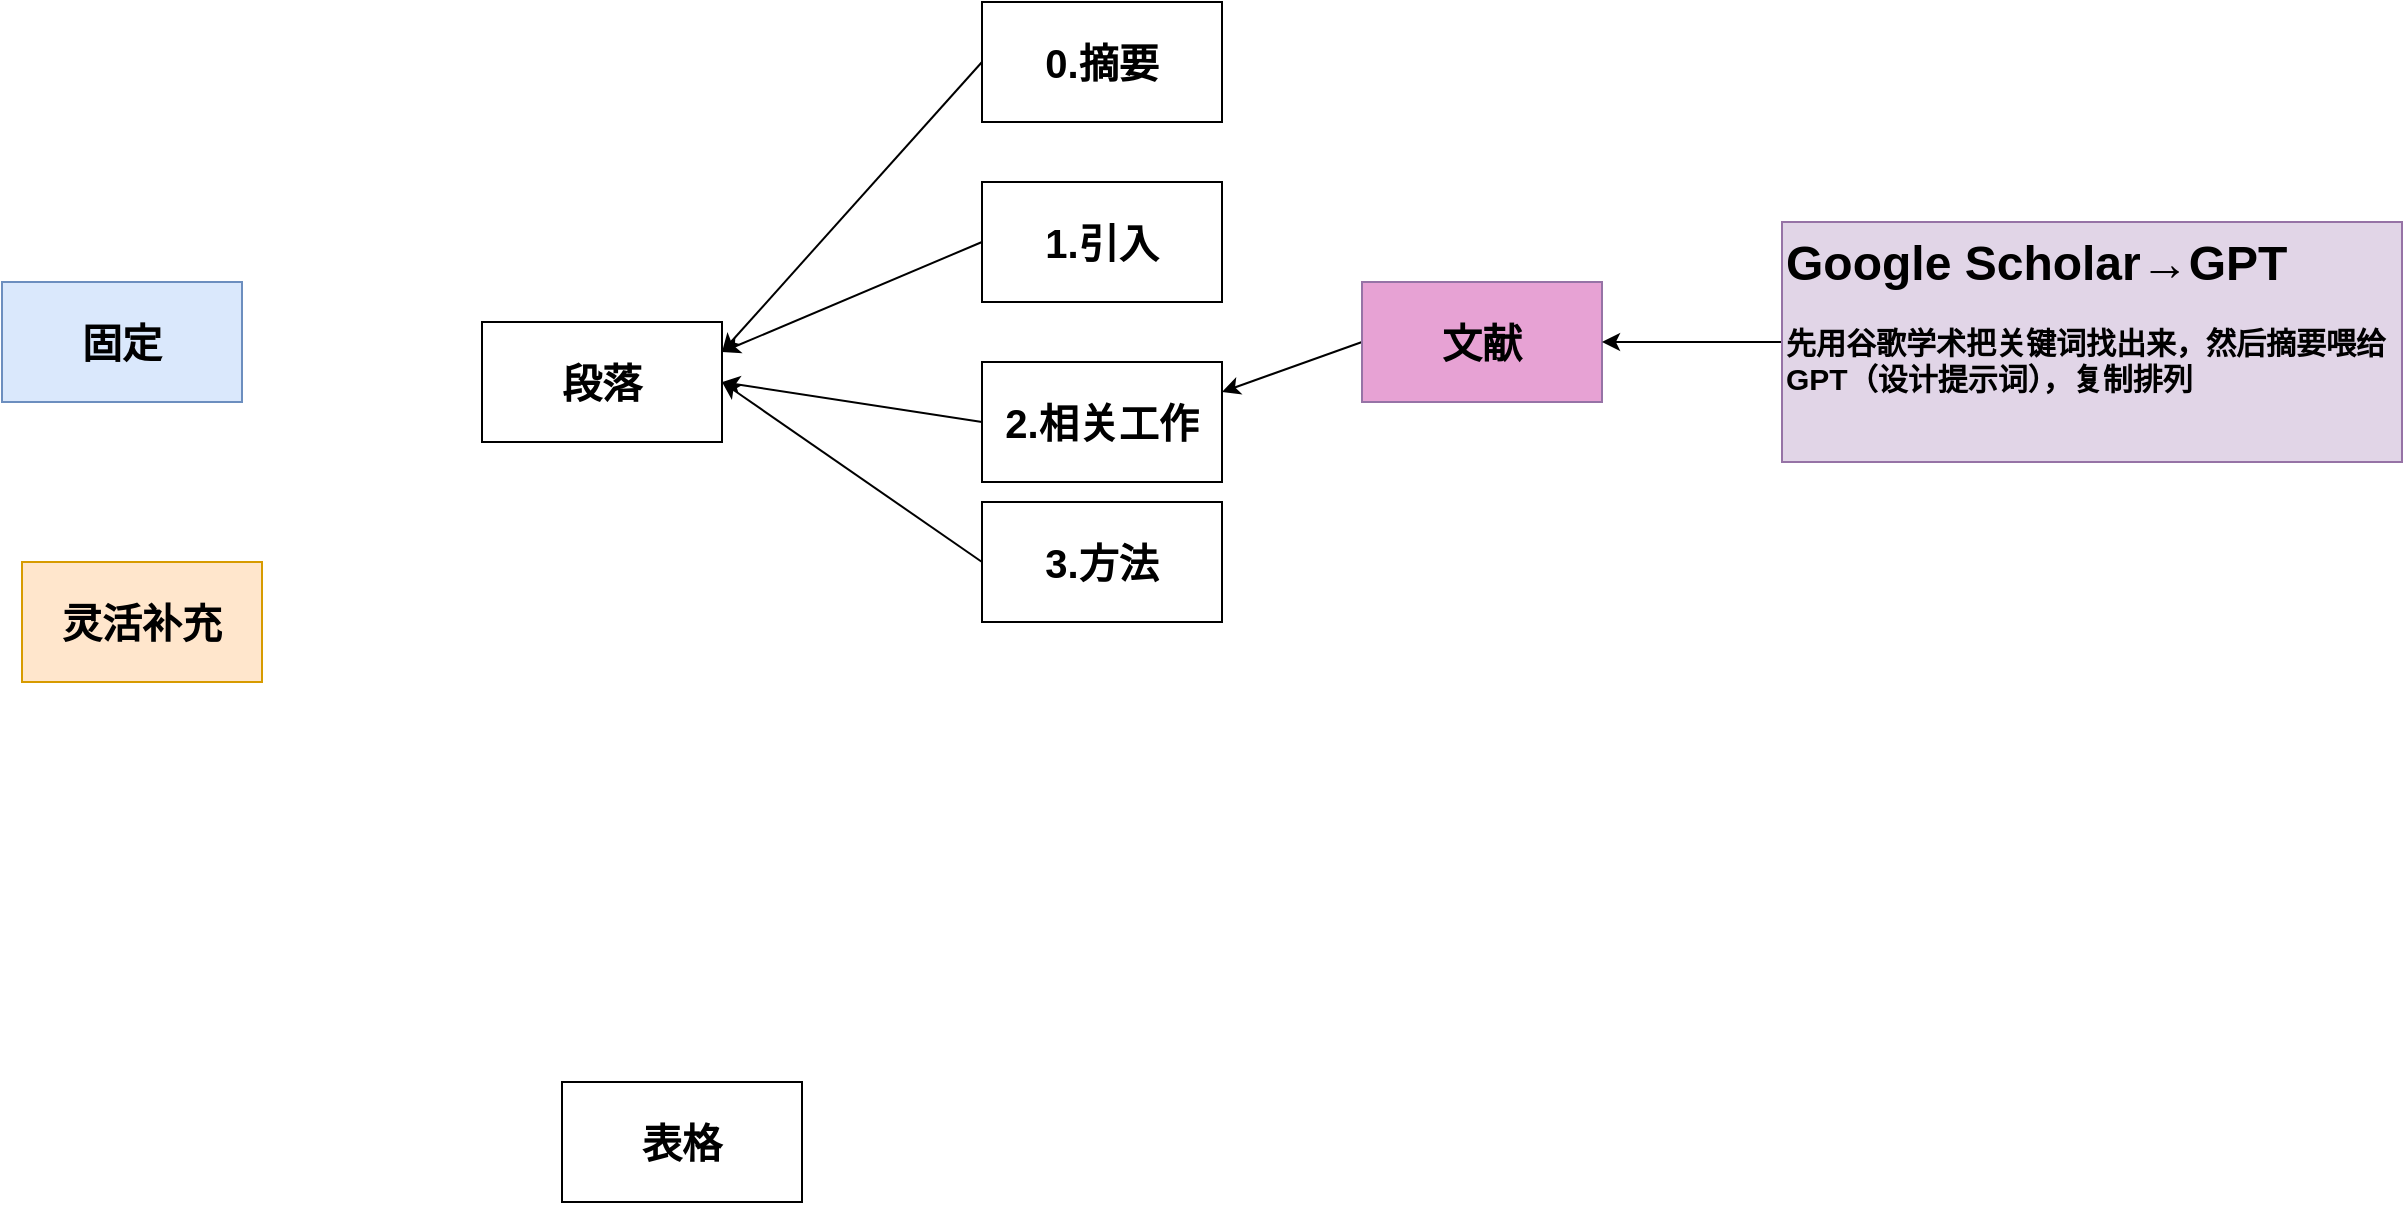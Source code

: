 <mxfile version="27.1.4">
  <diagram name="第 1 页" id="5Wuo8rqLmrNksUoKXJTr">
    <mxGraphModel dx="983" dy="512" grid="1" gridSize="10" guides="1" tooltips="1" connect="1" arrows="1" fold="1" page="1" pageScale="1" pageWidth="827" pageHeight="1169" math="0" shadow="0">
      <root>
        <mxCell id="0" />
        <mxCell id="1" parent="0" />
        <mxCell id="b4gbgYYdiAaQnuZUas2t-1" value="&lt;font style=&quot;font-size: 20px;&quot;&gt;&lt;b&gt;段落&lt;/b&gt;&lt;/font&gt;" style="rounded=0;whiteSpace=wrap;html=1;" vertex="1" parent="1">
          <mxGeometry x="340" y="200" width="120" height="60" as="geometry" />
        </mxCell>
        <mxCell id="b4gbgYYdiAaQnuZUas2t-2" value="&lt;span style=&quot;font-size: 20px;&quot;&gt;&lt;b&gt;灵活补充&lt;/b&gt;&lt;/span&gt;" style="rounded=0;whiteSpace=wrap;html=1;fillColor=#ffe6cc;strokeColor=#d79b00;" vertex="1" parent="1">
          <mxGeometry x="110" y="320" width="120" height="60" as="geometry" />
        </mxCell>
        <mxCell id="b4gbgYYdiAaQnuZUas2t-3" value="&lt;font style=&quot;font-size: 20px;&quot;&gt;&lt;b&gt;表格&lt;/b&gt;&lt;/font&gt;" style="rounded=0;whiteSpace=wrap;html=1;" vertex="1" parent="1">
          <mxGeometry x="380" y="580" width="120" height="60" as="geometry" />
        </mxCell>
        <mxCell id="b4gbgYYdiAaQnuZUas2t-9" style="rounded=0;orthogonalLoop=1;jettySize=auto;html=1;exitX=0;exitY=0.5;exitDx=0;exitDy=0;entryX=1;entryY=0.25;entryDx=0;entryDy=0;" edge="1" parent="1" source="b4gbgYYdiAaQnuZUas2t-4" target="b4gbgYYdiAaQnuZUas2t-1">
          <mxGeometry relative="1" as="geometry" />
        </mxCell>
        <mxCell id="b4gbgYYdiAaQnuZUas2t-4" value="&lt;span style=&quot;font-size: 20px;&quot;&gt;&lt;b&gt;0.摘要&lt;/b&gt;&lt;/span&gt;" style="rounded=0;whiteSpace=wrap;html=1;" vertex="1" parent="1">
          <mxGeometry x="590" y="40" width="120" height="60" as="geometry" />
        </mxCell>
        <mxCell id="b4gbgYYdiAaQnuZUas2t-10" style="edgeStyle=none;rounded=0;orthogonalLoop=1;jettySize=auto;html=1;exitX=0;exitY=0.5;exitDx=0;exitDy=0;entryX=1;entryY=0.25;entryDx=0;entryDy=0;" edge="1" parent="1" source="b4gbgYYdiAaQnuZUas2t-5" target="b4gbgYYdiAaQnuZUas2t-1">
          <mxGeometry relative="1" as="geometry" />
        </mxCell>
        <mxCell id="b4gbgYYdiAaQnuZUas2t-5" value="&lt;font style=&quot;font-size: 20px;&quot;&gt;&lt;b&gt;1.引入&lt;/b&gt;&lt;/font&gt;" style="rounded=0;whiteSpace=wrap;html=1;" vertex="1" parent="1">
          <mxGeometry x="590" y="130" width="120" height="60" as="geometry" />
        </mxCell>
        <mxCell id="b4gbgYYdiAaQnuZUas2t-11" style="edgeStyle=none;rounded=0;orthogonalLoop=1;jettySize=auto;html=1;exitX=0;exitY=0.5;exitDx=0;exitDy=0;entryX=1;entryY=0.5;entryDx=0;entryDy=0;" edge="1" parent="1" source="b4gbgYYdiAaQnuZUas2t-8" target="b4gbgYYdiAaQnuZUas2t-1">
          <mxGeometry relative="1" as="geometry" />
        </mxCell>
        <mxCell id="b4gbgYYdiAaQnuZUas2t-8" value="&lt;font style=&quot;font-size: 20px;&quot;&gt;&lt;b&gt;2.相关工作&lt;/b&gt;&lt;/font&gt;" style="rounded=0;whiteSpace=wrap;html=1;" vertex="1" parent="1">
          <mxGeometry x="590" y="220" width="120" height="60" as="geometry" />
        </mxCell>
        <mxCell id="b4gbgYYdiAaQnuZUas2t-14" style="edgeStyle=none;rounded=0;orthogonalLoop=1;jettySize=auto;html=1;exitX=0;exitY=0.5;exitDx=0;exitDy=0;entryX=1;entryY=0.25;entryDx=0;entryDy=0;" edge="1" parent="1" source="b4gbgYYdiAaQnuZUas2t-12" target="b4gbgYYdiAaQnuZUas2t-8">
          <mxGeometry relative="1" as="geometry" />
        </mxCell>
        <mxCell id="b4gbgYYdiAaQnuZUas2t-12" value="&lt;font style=&quot;font-size: 20px;&quot;&gt;&lt;b&gt;文献&lt;/b&gt;&lt;/font&gt;" style="rounded=0;whiteSpace=wrap;html=1;fillColor=#E7A2D4;strokeColor=#9673a6;" vertex="1" parent="1">
          <mxGeometry x="780" y="180" width="120" height="60" as="geometry" />
        </mxCell>
        <mxCell id="b4gbgYYdiAaQnuZUas2t-21" style="edgeStyle=none;rounded=0;orthogonalLoop=1;jettySize=auto;html=1;exitX=0;exitY=0.5;exitDx=0;exitDy=0;entryX=1;entryY=0.5;entryDx=0;entryDy=0;" edge="1" parent="1" source="b4gbgYYdiAaQnuZUas2t-15" target="b4gbgYYdiAaQnuZUas2t-1">
          <mxGeometry relative="1" as="geometry" />
        </mxCell>
        <mxCell id="b4gbgYYdiAaQnuZUas2t-15" value="&lt;font style=&quot;font-size: 20px;&quot;&gt;&lt;b&gt;3.方法&lt;/b&gt;&lt;/font&gt;" style="rounded=0;whiteSpace=wrap;html=1;" vertex="1" parent="1">
          <mxGeometry x="590" y="290" width="120" height="60" as="geometry" />
        </mxCell>
        <mxCell id="b4gbgYYdiAaQnuZUas2t-16" value="&lt;font style=&quot;font-size: 20px;&quot;&gt;&lt;b&gt;固定&lt;/b&gt;&lt;/font&gt;" style="rounded=0;whiteSpace=wrap;html=1;fillColor=#dae8fc;strokeColor=#6c8ebf;" vertex="1" parent="1">
          <mxGeometry x="100" y="180" width="120" height="60" as="geometry" />
        </mxCell>
        <mxCell id="b4gbgYYdiAaQnuZUas2t-20" style="edgeStyle=none;rounded=0;orthogonalLoop=1;jettySize=auto;html=1;exitX=0;exitY=0.5;exitDx=0;exitDy=0;entryX=1;entryY=0.5;entryDx=0;entryDy=0;" edge="1" parent="1" source="b4gbgYYdiAaQnuZUas2t-19" target="b4gbgYYdiAaQnuZUas2t-12">
          <mxGeometry relative="1" as="geometry" />
        </mxCell>
        <mxCell id="b4gbgYYdiAaQnuZUas2t-19" value="&lt;h1 style=&quot;margin-top: 0px;&quot;&gt;Google Scholar→GPT&lt;/h1&gt;&lt;p&gt;&lt;font style=&quot;font-size: 15px;&quot;&gt;&lt;b&gt;先用谷歌学术把关键词找出来，然后摘要喂给GPT（设计提示词），复制排列&lt;/b&gt;&lt;/font&gt;&lt;/p&gt;" style="text;html=1;whiteSpace=wrap;overflow=hidden;rounded=0;fillColor=#e1d5e7;strokeColor=#9673a6;" vertex="1" parent="1">
          <mxGeometry x="990" y="150" width="310" height="120" as="geometry" />
        </mxCell>
      </root>
    </mxGraphModel>
  </diagram>
</mxfile>
